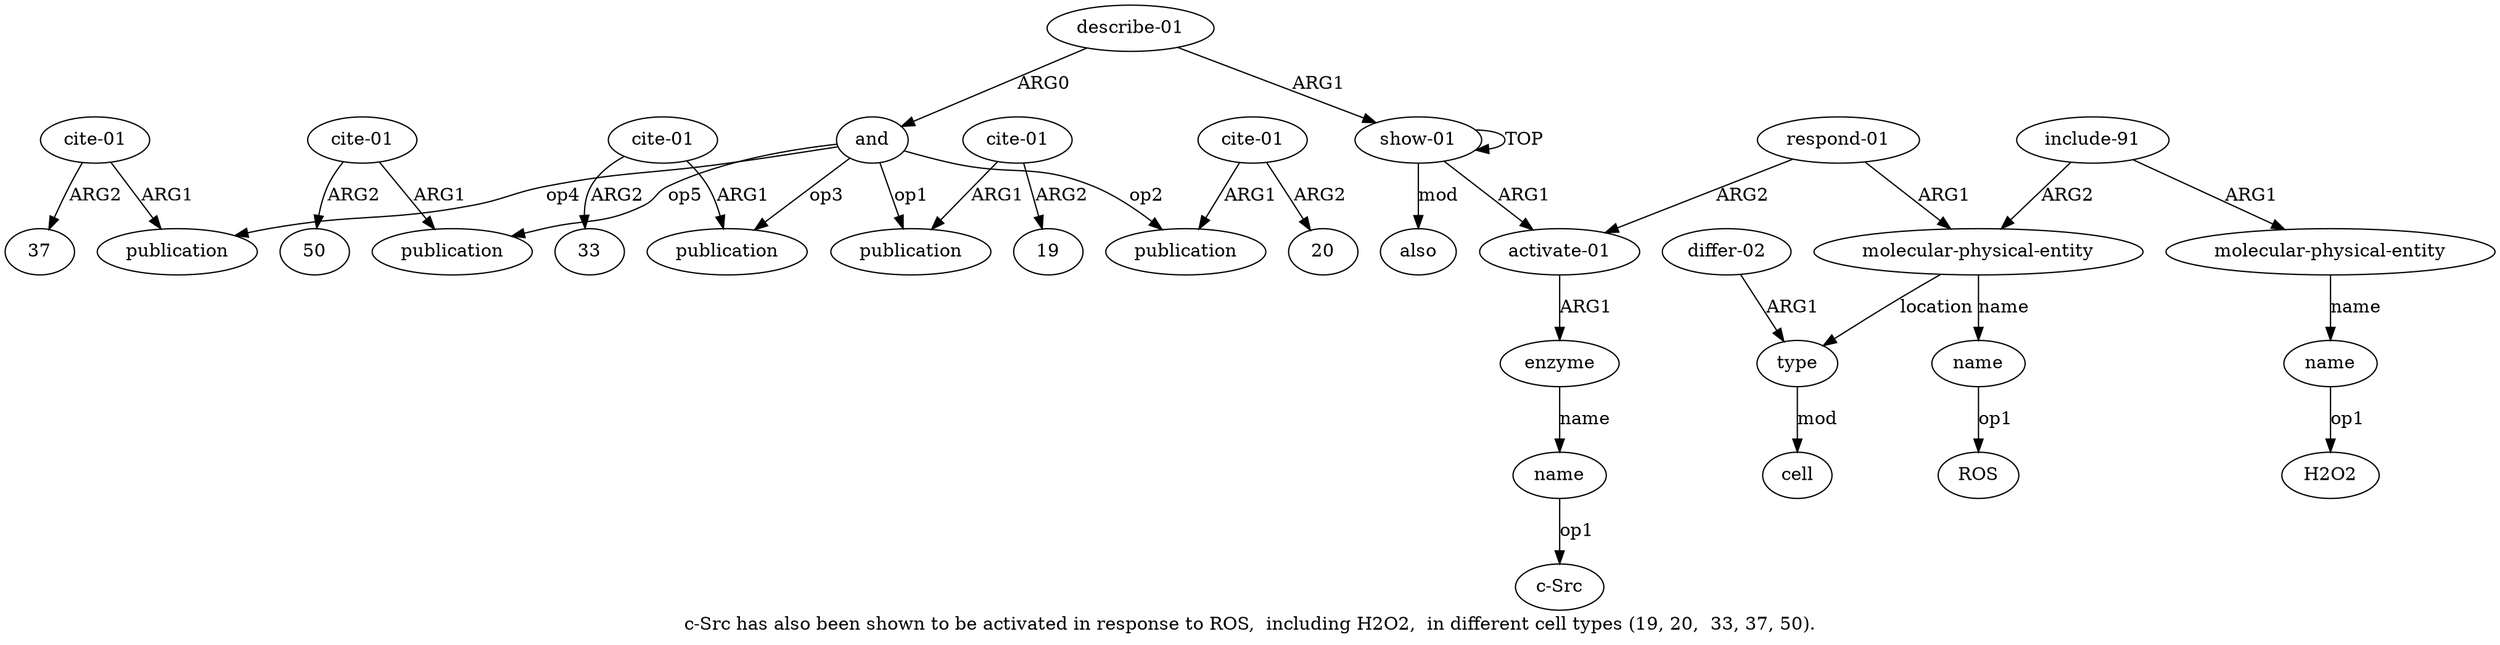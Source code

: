 digraph  {
	graph [label="c-Src has also been shown to be activated in response to ROS,  including H2O2,  in different cell types (19, 20,  33, 37, 50)."];
	node [label="\N"];
	a20	 [color=black,
		gold_ind=20,
		gold_label="cite-01",
		label="cite-01",
		test_ind=20,
		test_label="cite-01"];
	a19	 [color=black,
		gold_ind=19,
		gold_label=publication,
		label=publication,
		test_ind=19,
		test_label=publication];
	a20 -> a19 [key=0,
	color=black,
	gold_label=ARG1,
	label=ARG1,
	test_label=ARG1];
"a20 33" [color=black,
	gold_ind=-1,
	gold_label=33,
	label=33,
	test_ind=-1,
	test_label=33];
a20 -> "a20 33" [key=0,
color=black,
gold_label=ARG2,
label=ARG2,
test_label=ARG2];
a21 [color=black,
gold_ind=21,
gold_label=publication,
label=publication,
test_ind=21,
test_label=publication];
a22 [color=black,
gold_ind=22,
gold_label="cite-01",
label="cite-01",
test_ind=22,
test_label="cite-01"];
a22 -> a21 [key=0,
color=black,
gold_label=ARG1,
label=ARG1,
test_label=ARG1];
"a22 37" [color=black,
gold_ind=-1,
gold_label=37,
label=37,
test_ind=-1,
test_label=37];
a22 -> "a22 37" [key=0,
color=black,
gold_label=ARG2,
label=ARG2,
test_label=ARG2];
a23 [color=black,
gold_ind=23,
gold_label=publication,
label=publication,
test_ind=23,
test_label=publication];
a24 [color=black,
gold_ind=24,
gold_label="cite-01",
label="cite-01",
test_ind=24,
test_label="cite-01"];
a24 -> a23 [key=0,
color=black,
gold_label=ARG1,
label=ARG1,
test_label=ARG1];
"a24 50" [color=black,
gold_ind=-1,
gold_label=50,
label=50,
test_ind=-1,
test_label=50];
a24 -> "a24 50" [key=0,
color=black,
gold_label=ARG2,
label=ARG2,
test_label=ARG2];
a25 [color=black,
gold_ind=25,
gold_label=also,
label=also,
test_ind=25,
test_label=also];
"a3 c-Src" [color=black,
gold_ind=-1,
gold_label="c-Src",
label="c-Src",
test_ind=-1,
test_label="c-Src"];
a15 [color=black,
gold_ind=15,
gold_label=publication,
label=publication,
test_ind=15,
test_label=publication];
a14 [color=black,
gold_ind=14,
gold_label=and,
label=and,
test_ind=14,
test_label=and];
a14 -> a21 [key=0,
color=black,
gold_label=op4,
label=op4,
test_label=op4];
a14 -> a23 [key=0,
color=black,
gold_label=op5,
label=op5,
test_label=op5];
a14 -> a15 [key=0,
color=black,
gold_label=op1,
label=op1,
test_label=op1];
a17 [color=black,
gold_ind=17,
gold_label=publication,
label=publication,
test_ind=17,
test_label=publication];
a14 -> a17 [key=0,
color=black,
gold_label=op2,
label=op2,
test_label=op2];
a14 -> a19 [key=0,
color=black,
gold_label=op3,
label=op3,
test_label=op3];
a16 [color=black,
gold_ind=16,
gold_label="cite-01",
label="cite-01",
test_ind=16,
test_label="cite-01"];
a16 -> a15 [key=0,
color=black,
gold_label=ARG1,
label=ARG1,
test_label=ARG1];
"a16 19" [color=black,
gold_ind=-1,
gold_label=19,
label=19,
test_ind=-1,
test_label=19];
a16 -> "a16 19" [key=0,
color=black,
gold_label=ARG2,
label=ARG2,
test_label=ARG2];
a11 [color=black,
gold_ind=11,
gold_label="molecular-physical-entity",
label="molecular-physical-entity",
test_ind=11,
test_label="molecular-physical-entity"];
a12 [color=black,
gold_ind=12,
gold_label=name,
label=name,
test_ind=12,
test_label=name];
a11 -> a12 [key=0,
color=black,
gold_label=name,
label=name,
test_label=name];
a10 [color=black,
gold_ind=10,
gold_label="include-91",
label="include-91",
test_ind=10,
test_label="include-91"];
a10 -> a11 [key=0,
color=black,
gold_label=ARG1,
label=ARG1,
test_label=ARG1];
a5 [color=black,
gold_ind=5,
gold_label="molecular-physical-entity",
label="molecular-physical-entity",
test_ind=5,
test_label="molecular-physical-entity"];
a10 -> a5 [key=0,
color=black,
gold_label=ARG2,
label=ARG2,
test_label=ARG2];
a13 [color=black,
gold_ind=13,
gold_label="describe-01",
label="describe-01",
test_ind=13,
test_label="describe-01"];
a13 -> a14 [key=0,
color=black,
gold_label=ARG0,
label=ARG0,
test_label=ARG0];
a0 [color=black,
gold_ind=0,
gold_label="show-01",
label="show-01",
test_ind=0,
test_label="show-01"];
a13 -> a0 [key=0,
color=black,
gold_label=ARG1,
label=ARG1,
test_label=ARG1];
"a12 H2O2" [color=black,
gold_ind=-1,
gold_label=H2O2,
label=H2O2,
test_ind=-1,
test_label=H2O2];
a12 -> "a12 H2O2" [key=0,
color=black,
gold_label=op1,
label=op1,
test_label=op1];
a18 [color=black,
gold_ind=18,
gold_label="cite-01",
label="cite-01",
test_ind=18,
test_label="cite-01"];
a18 -> a17 [key=0,
color=black,
gold_label=ARG1,
label=ARG1,
test_label=ARG1];
"a18 20" [color=black,
gold_ind=-1,
gold_label=20,
label=20,
test_ind=-1,
test_label=20];
a18 -> "a18 20" [key=0,
color=black,
gold_label=ARG2,
label=ARG2,
test_label=ARG2];
a1 [color=black,
gold_ind=1,
gold_label="activate-01",
label="activate-01",
test_ind=1,
test_label="activate-01"];
a2 [color=black,
gold_ind=2,
gold_label=enzyme,
label=enzyme,
test_ind=2,
test_label=enzyme];
a1 -> a2 [key=0,
color=black,
gold_label=ARG1,
label=ARG1,
test_label=ARG1];
a0 -> a25 [key=0,
color=black,
gold_label=mod,
label=mod,
test_label=mod];
a0 -> a1 [key=0,
color=black,
gold_label=ARG1,
label=ARG1,
test_label=ARG1];
a0 -> a0 [key=0,
color=black,
gold_label=TOP,
label=TOP,
test_label=TOP];
a3 [color=black,
gold_ind=3,
gold_label=name,
label=name,
test_ind=3,
test_label=name];
a3 -> "a3 c-Src" [key=0,
color=black,
gold_label=op1,
label=op1,
test_label=op1];
a2 -> a3 [key=0,
color=black,
gold_label=name,
label=name,
test_label=name];
a7 [color=black,
gold_ind=7,
gold_label=type,
label=type,
test_ind=7,
test_label=type];
a5 -> a7 [key=0,
color=black,
gold_label=location,
label=location,
test_label=location];
a6 [color=black,
gold_ind=6,
gold_label=name,
label=name,
test_ind=6,
test_label=name];
a5 -> a6 [key=0,
color=black,
gold_label=name,
label=name,
test_label=name];
a4 [color=black,
gold_ind=4,
gold_label="respond-01",
label="respond-01",
test_ind=4,
test_label="respond-01"];
a4 -> a1 [key=0,
color=black,
gold_label=ARG2,
label=ARG2,
test_label=ARG2];
a4 -> a5 [key=0,
color=black,
gold_label=ARG1,
label=ARG1,
test_label=ARG1];
a8 [color=black,
gold_ind=8,
gold_label=cell,
label=cell,
test_ind=8,
test_label=cell];
a7 -> a8 [key=0,
color=black,
gold_label=mod,
label=mod,
test_label=mod];
"a6 ROS" [color=black,
gold_ind=-1,
gold_label=ROS,
label=ROS,
test_ind=-1,
test_label=ROS];
a6 -> "a6 ROS" [key=0,
color=black,
gold_label=op1,
label=op1,
test_label=op1];
a9 [color=black,
gold_ind=9,
gold_label="differ-02",
label="differ-02",
test_ind=9,
test_label="differ-02"];
a9 -> a7 [key=0,
color=black,
gold_label=ARG1,
label=ARG1,
test_label=ARG1];
}
